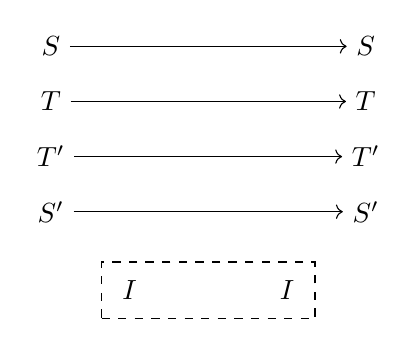 \begin{tikzpicture}
\begin{scope}[on grid]
\node (S) at (0, 0) {$S$};
\node (S2) at (4, 0) {$S$};
\node (T) [below = 0.7 of S] {$T$};
\node (T2) [below = 0.7 of S2] {$T$};
\node (T') [below = 0.7 of T] {$T'$};
\node (T'2) [below = 0.7 of T2] {$T'$};
\node (S') [below = 0.7 of T'] {$S'$};
\node (S'2) [below = 0.7 of T'2] {$S'$};

\draw[->] (S) -- (S2);
\draw[->] (T) -- (T2);
\draw[->] (S') -- (S'2);
\draw[->] (T') -- (T'2);

\node (I) [below right = 1 and 1 of S'] {$I$};
\node (I') [below left = 1 and 1 of S'2] {$I$};

\node[draw,dashed,fit=(I) (I'), inner xsep = 4pt] (box) {};
\end{scope}
\end{tikzpicture}